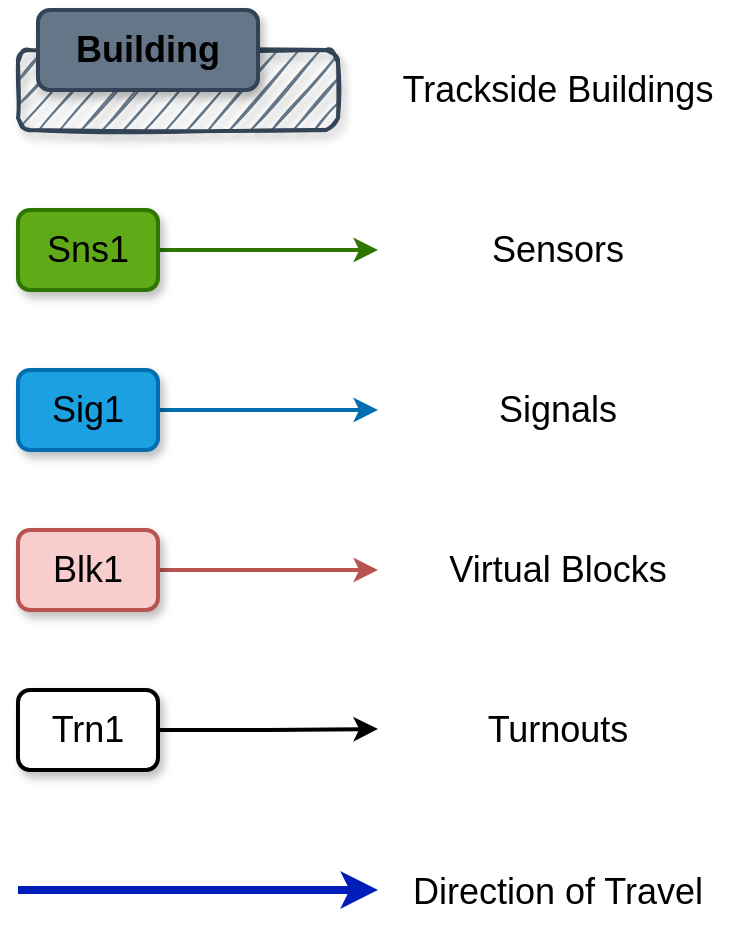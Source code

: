 <mxfile version="19.0.3" type="device"><diagram id="Az_92jOX6P9qZQW1vSpa" name="Page-1"><mxGraphModel dx="1422" dy="905" grid="1" gridSize="10" guides="1" tooltips="1" connect="1" arrows="1" fold="1" page="1" pageScale="1" pageWidth="1169" pageHeight="827" math="0" shadow="0"><root><mxCell id="0"/><mxCell id="1" parent="0"/><mxCell id="ri0wAZeiggEFM8rDjmaN-1" value="" style="rounded=1;whiteSpace=wrap;html=1;fillColor=#647687;strokeColor=#314354;sketch=1;shadow=1;fontColor=#ffffff;glass=0;strokeWidth=2;" parent="1" vertex="1"><mxGeometry x="40" y="80" width="160" height="40" as="geometry"/></mxCell><mxCell id="ri0wAZeiggEFM8rDjmaN-2" value="Building" style="rounded=1;whiteSpace=wrap;html=1;shadow=1;glass=0;sketch=0;fillColor=#647687;fontColor=#000000;strokeColor=#314354;strokeWidth=2;fontSize=18;fontStyle=1" parent="1" vertex="1"><mxGeometry x="50" y="60" width="110" height="40" as="geometry"/></mxCell><mxCell id="ri0wAZeiggEFM8rDjmaN-14" value="" style="edgeStyle=orthogonalEdgeStyle;rounded=0;orthogonalLoop=1;jettySize=auto;html=1;fontSize=18;fontColor=#000000;fillColor=#60a917;strokeColor=#2D7600;strokeWidth=2;" parent="1" source="ri0wAZeiggEFM8rDjmaN-3" target="ri0wAZeiggEFM8rDjmaN-12" edge="1"><mxGeometry relative="1" as="geometry"/></mxCell><mxCell id="ri0wAZeiggEFM8rDjmaN-3" value="Sns1" style="rounded=1;whiteSpace=wrap;html=1;shadow=1;glass=0;sketch=0;fontSize=18;fontColor=#000000;strokeWidth=2;fillColor=#60a917;strokeColor=#2D7600;" parent="1" vertex="1"><mxGeometry x="40" y="160" width="70" height="40" as="geometry"/></mxCell><mxCell id="ri0wAZeiggEFM8rDjmaN-15" value="" style="edgeStyle=orthogonalEdgeStyle;rounded=0;orthogonalLoop=1;jettySize=auto;html=1;fontSize=18;fontColor=#000000;fillColor=#1ba1e2;strokeColor=#006EAF;strokeWidth=2;" parent="1" source="ri0wAZeiggEFM8rDjmaN-4" target="ri0wAZeiggEFM8rDjmaN-11" edge="1"><mxGeometry relative="1" as="geometry"/></mxCell><mxCell id="ri0wAZeiggEFM8rDjmaN-4" value="Sig1" style="rounded=1;whiteSpace=wrap;html=1;shadow=1;glass=0;sketch=0;fontSize=18;fontColor=#000000;strokeWidth=2;fillColor=#1ba1e2;strokeColor=#006EAF;" parent="1" vertex="1"><mxGeometry x="40" y="240" width="70" height="40" as="geometry"/></mxCell><mxCell id="ri0wAZeiggEFM8rDjmaN-16" value="" style="edgeStyle=orthogonalEdgeStyle;rounded=0;orthogonalLoop=1;jettySize=auto;html=1;fontSize=18;fontColor=#000000;fillColor=#f8cecc;strokeColor=#b85450;strokeWidth=2;" parent="1" source="ri0wAZeiggEFM8rDjmaN-5" target="ri0wAZeiggEFM8rDjmaN-10" edge="1"><mxGeometry relative="1" as="geometry"/></mxCell><mxCell id="ri0wAZeiggEFM8rDjmaN-5" value="Blk1" style="rounded=1;whiteSpace=wrap;html=1;shadow=1;glass=0;sketch=0;fontSize=18;strokeWidth=2;fillColor=#f8cecc;strokeColor=#b85450;" parent="1" vertex="1"><mxGeometry x="40" y="320" width="70" height="40" as="geometry"/></mxCell><mxCell id="ri0wAZeiggEFM8rDjmaN-17" value="" style="edgeStyle=orthogonalEdgeStyle;rounded=0;orthogonalLoop=1;jettySize=auto;html=1;fontSize=18;fontColor=#000000;strokeWidth=2;" parent="1" source="ri0wAZeiggEFM8rDjmaN-6" target="ri0wAZeiggEFM8rDjmaN-7" edge="1"><mxGeometry relative="1" as="geometry"/></mxCell><mxCell id="ri0wAZeiggEFM8rDjmaN-6" value="Trn1" style="rounded=1;whiteSpace=wrap;html=1;shadow=1;glass=0;sketch=0;fontSize=18;fontColor=#000000;strokeWidth=2;" parent="1" vertex="1"><mxGeometry x="40" y="400" width="70" height="40" as="geometry"/></mxCell><mxCell id="ri0wAZeiggEFM8rDjmaN-7" value="Turnouts" style="text;html=1;strokeColor=none;fillColor=none;align=center;verticalAlign=middle;whiteSpace=wrap;rounded=0;shadow=1;glass=0;sketch=0;fontSize=18;fontColor=#000000;" parent="1" vertex="1"><mxGeometry x="220" y="399" width="180" height="41" as="geometry"/></mxCell><mxCell id="ri0wAZeiggEFM8rDjmaN-10" value="Virtual Blocks" style="text;html=1;strokeColor=none;fillColor=none;align=center;verticalAlign=middle;whiteSpace=wrap;rounded=0;shadow=1;glass=0;sketch=0;fontSize=18;fontColor=#000000;" parent="1" vertex="1"><mxGeometry x="220" y="320" width="180" height="40" as="geometry"/></mxCell><mxCell id="ri0wAZeiggEFM8rDjmaN-11" value="Signals" style="text;html=1;strokeColor=none;fillColor=none;align=center;verticalAlign=middle;whiteSpace=wrap;rounded=0;shadow=1;glass=0;sketch=0;fontSize=18;fontColor=#000000;" parent="1" vertex="1"><mxGeometry x="220" y="240" width="180" height="40" as="geometry"/></mxCell><mxCell id="ri0wAZeiggEFM8rDjmaN-12" value="Sensors" style="text;html=1;strokeColor=none;fillColor=none;align=center;verticalAlign=middle;whiteSpace=wrap;rounded=0;shadow=1;glass=0;sketch=0;fontSize=18;fontColor=#000000;" parent="1" vertex="1"><mxGeometry x="220" y="160" width="180" height="40" as="geometry"/></mxCell><mxCell id="ri0wAZeiggEFM8rDjmaN-13" value="Trackside Buildings" style="text;html=1;strokeColor=none;fillColor=none;align=center;verticalAlign=middle;whiteSpace=wrap;rounded=0;shadow=1;glass=0;sketch=0;fontSize=18;fontColor=#000000;" parent="1" vertex="1"><mxGeometry x="220" y="80" width="180" height="40" as="geometry"/></mxCell><mxCell id="XrzYOWYSQEaXNRluBmBq-1" value="" style="endArrow=classic;html=1;rounded=0;fillColor=#0050ef;strokeColor=#001DBC;strokeWidth=4;" edge="1" parent="1"><mxGeometry width="50" height="50" relative="1" as="geometry"><mxPoint x="40" y="500" as="sourcePoint"/><mxPoint x="220" y="500" as="targetPoint"/></mxGeometry></mxCell><mxCell id="XrzYOWYSQEaXNRluBmBq-2" value="Direction of Travel" style="text;html=1;strokeColor=none;fillColor=none;align=center;verticalAlign=middle;whiteSpace=wrap;rounded=0;shadow=1;glass=0;sketch=0;fontSize=18;fontColor=#000000;" vertex="1" parent="1"><mxGeometry x="220" y="480" width="180" height="41" as="geometry"/></mxCell></root></mxGraphModel></diagram></mxfile>